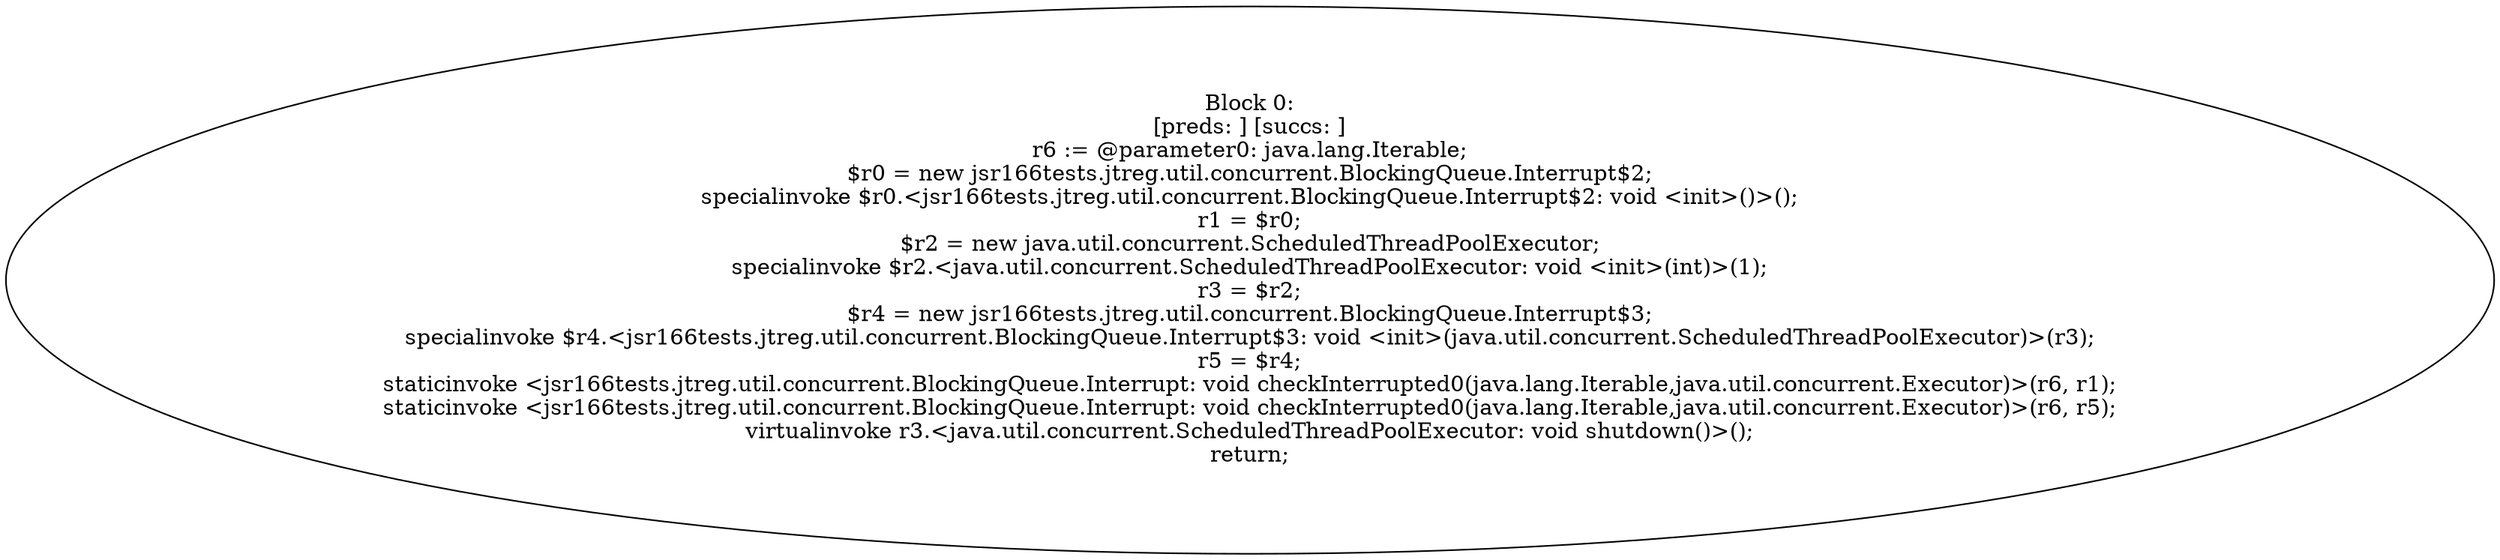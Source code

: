 digraph "unitGraph" {
    "Block 0:
[preds: ] [succs: ]
r6 := @parameter0: java.lang.Iterable;
$r0 = new jsr166tests.jtreg.util.concurrent.BlockingQueue.Interrupt$2;
specialinvoke $r0.<jsr166tests.jtreg.util.concurrent.BlockingQueue.Interrupt$2: void <init>()>();
r1 = $r0;
$r2 = new java.util.concurrent.ScheduledThreadPoolExecutor;
specialinvoke $r2.<java.util.concurrent.ScheduledThreadPoolExecutor: void <init>(int)>(1);
r3 = $r2;
$r4 = new jsr166tests.jtreg.util.concurrent.BlockingQueue.Interrupt$3;
specialinvoke $r4.<jsr166tests.jtreg.util.concurrent.BlockingQueue.Interrupt$3: void <init>(java.util.concurrent.ScheduledThreadPoolExecutor)>(r3);
r5 = $r4;
staticinvoke <jsr166tests.jtreg.util.concurrent.BlockingQueue.Interrupt: void checkInterrupted0(java.lang.Iterable,java.util.concurrent.Executor)>(r6, r1);
staticinvoke <jsr166tests.jtreg.util.concurrent.BlockingQueue.Interrupt: void checkInterrupted0(java.lang.Iterable,java.util.concurrent.Executor)>(r6, r5);
virtualinvoke r3.<java.util.concurrent.ScheduledThreadPoolExecutor: void shutdown()>();
return;
"
}
